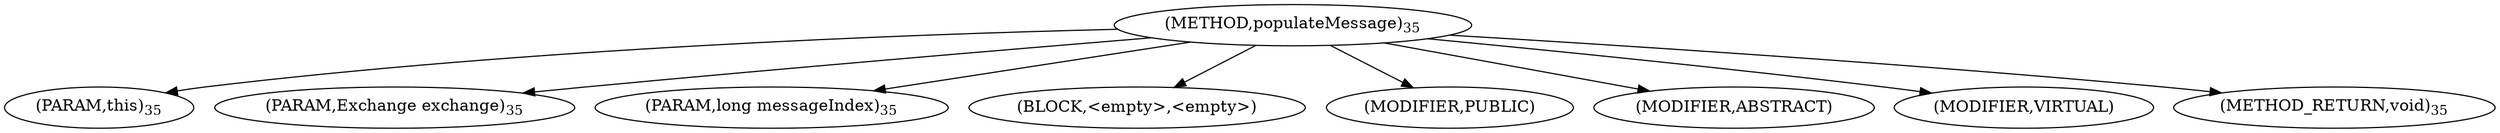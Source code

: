 digraph "populateMessage" {  
"10" [label = <(METHOD,populateMessage)<SUB>35</SUB>> ]
"11" [label = <(PARAM,this)<SUB>35</SUB>> ]
"12" [label = <(PARAM,Exchange exchange)<SUB>35</SUB>> ]
"13" [label = <(PARAM,long messageIndex)<SUB>35</SUB>> ]
"14" [label = <(BLOCK,&lt;empty&gt;,&lt;empty&gt;)> ]
"15" [label = <(MODIFIER,PUBLIC)> ]
"16" [label = <(MODIFIER,ABSTRACT)> ]
"17" [label = <(MODIFIER,VIRTUAL)> ]
"18" [label = <(METHOD_RETURN,void)<SUB>35</SUB>> ]
  "10" -> "11" 
  "10" -> "12" 
  "10" -> "13" 
  "10" -> "14" 
  "10" -> "15" 
  "10" -> "16" 
  "10" -> "17" 
  "10" -> "18" 
}
